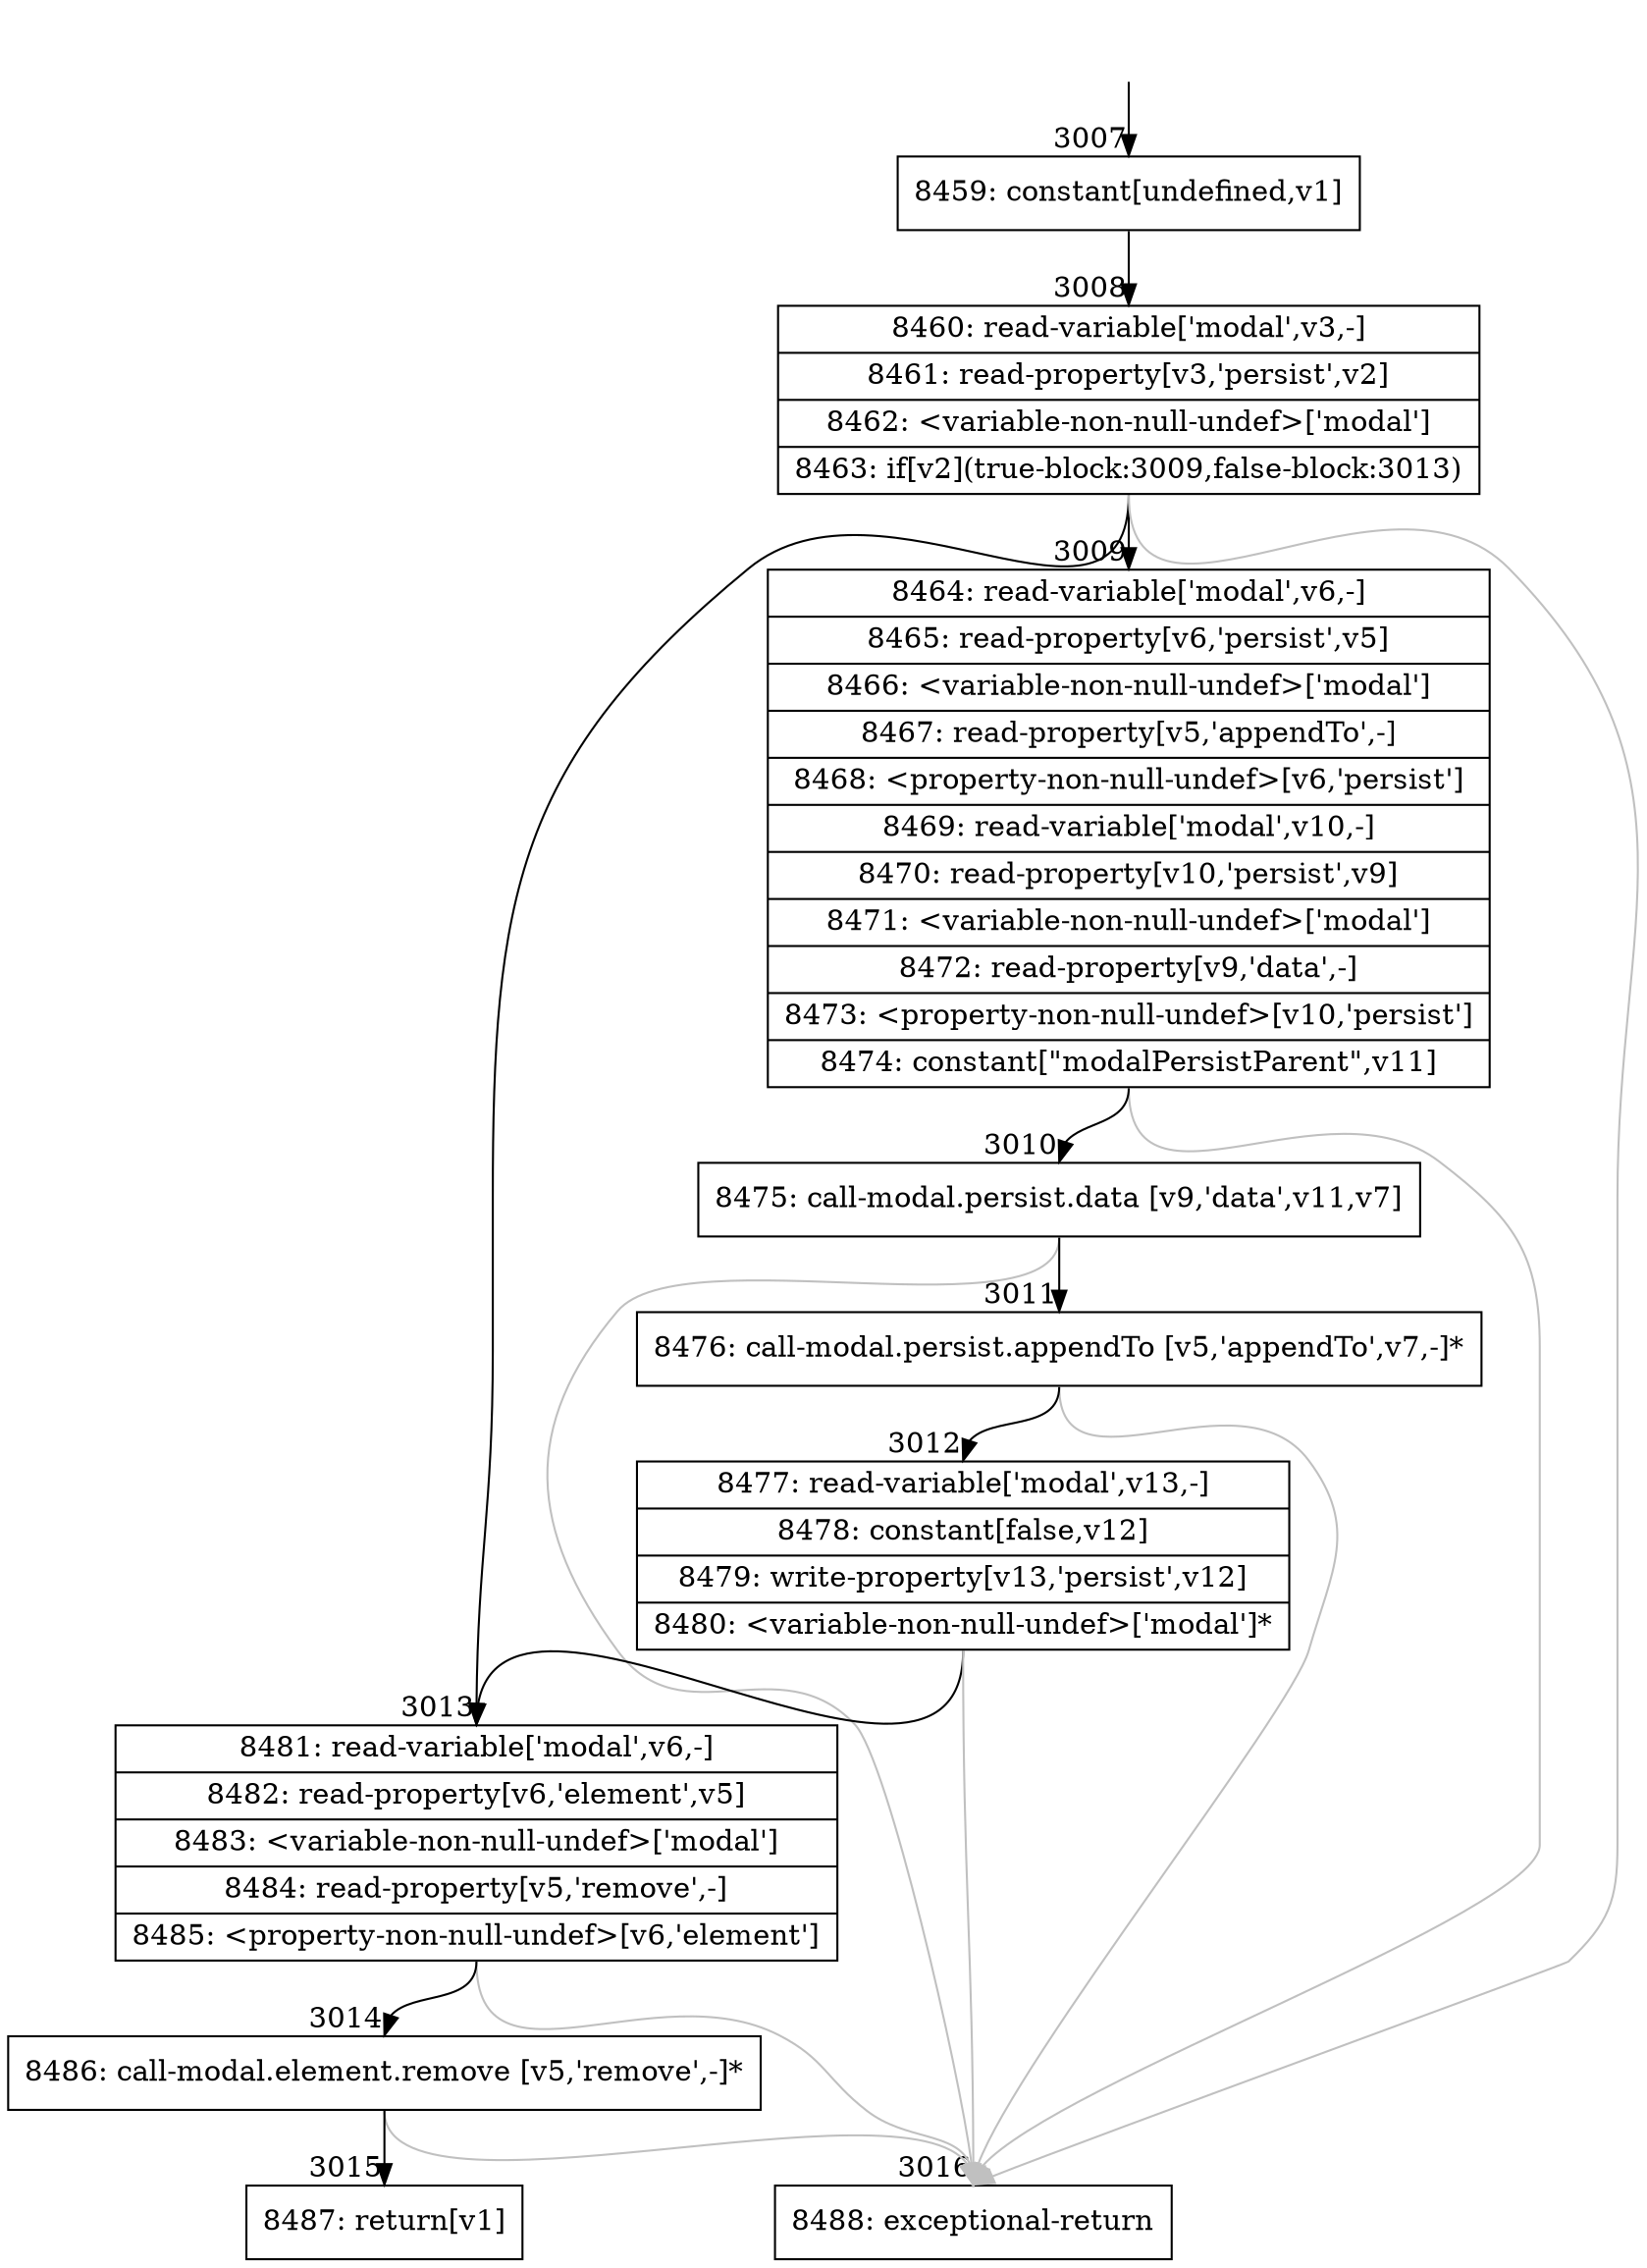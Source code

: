 digraph {
rankdir="TD"
BB_entry232[shape=none,label=""];
BB_entry232 -> BB3007 [tailport=s, headport=n, headlabel="    3007"]
BB3007 [shape=record label="{8459: constant[undefined,v1]}" ] 
BB3007 -> BB3008 [tailport=s, headport=n, headlabel="      3008"]
BB3008 [shape=record label="{8460: read-variable['modal',v3,-]|8461: read-property[v3,'persist',v2]|8462: \<variable-non-null-undef\>['modal']|8463: if[v2](true-block:3009,false-block:3013)}" ] 
BB3008 -> BB3009 [tailport=s, headport=n, headlabel="      3009"]
BB3008 -> BB3013 [tailport=s, headport=n, headlabel="      3013"]
BB3008 -> BB3016 [tailport=s, headport=n, color=gray, headlabel="      3016"]
BB3009 [shape=record label="{8464: read-variable['modal',v6,-]|8465: read-property[v6,'persist',v5]|8466: \<variable-non-null-undef\>['modal']|8467: read-property[v5,'appendTo',-]|8468: \<property-non-null-undef\>[v6,'persist']|8469: read-variable['modal',v10,-]|8470: read-property[v10,'persist',v9]|8471: \<variable-non-null-undef\>['modal']|8472: read-property[v9,'data',-]|8473: \<property-non-null-undef\>[v10,'persist']|8474: constant[\"modalPersistParent\",v11]}" ] 
BB3009 -> BB3010 [tailport=s, headport=n, headlabel="      3010"]
BB3009 -> BB3016 [tailport=s, headport=n, color=gray]
BB3010 [shape=record label="{8475: call-modal.persist.data [v9,'data',v11,v7]}" ] 
BB3010 -> BB3011 [tailport=s, headport=n, headlabel="      3011"]
BB3010 -> BB3016 [tailport=s, headport=n, color=gray]
BB3011 [shape=record label="{8476: call-modal.persist.appendTo [v5,'appendTo',v7,-]*}" ] 
BB3011 -> BB3012 [tailport=s, headport=n, headlabel="      3012"]
BB3011 -> BB3016 [tailport=s, headport=n, color=gray]
BB3012 [shape=record label="{8477: read-variable['modal',v13,-]|8478: constant[false,v12]|8479: write-property[v13,'persist',v12]|8480: \<variable-non-null-undef\>['modal']*}" ] 
BB3012 -> BB3013 [tailport=s, headport=n]
BB3012 -> BB3016 [tailport=s, headport=n, color=gray]
BB3013 [shape=record label="{8481: read-variable['modal',v6,-]|8482: read-property[v6,'element',v5]|8483: \<variable-non-null-undef\>['modal']|8484: read-property[v5,'remove',-]|8485: \<property-non-null-undef\>[v6,'element']}" ] 
BB3013 -> BB3014 [tailport=s, headport=n, headlabel="      3014"]
BB3013 -> BB3016 [tailport=s, headport=n, color=gray]
BB3014 [shape=record label="{8486: call-modal.element.remove [v5,'remove',-]*}" ] 
BB3014 -> BB3015 [tailport=s, headport=n, headlabel="      3015"]
BB3014 -> BB3016 [tailport=s, headport=n, color=gray]
BB3015 [shape=record label="{8487: return[v1]}" ] 
BB3016 [shape=record label="{8488: exceptional-return}" ] 
//#$~ 2350
}
